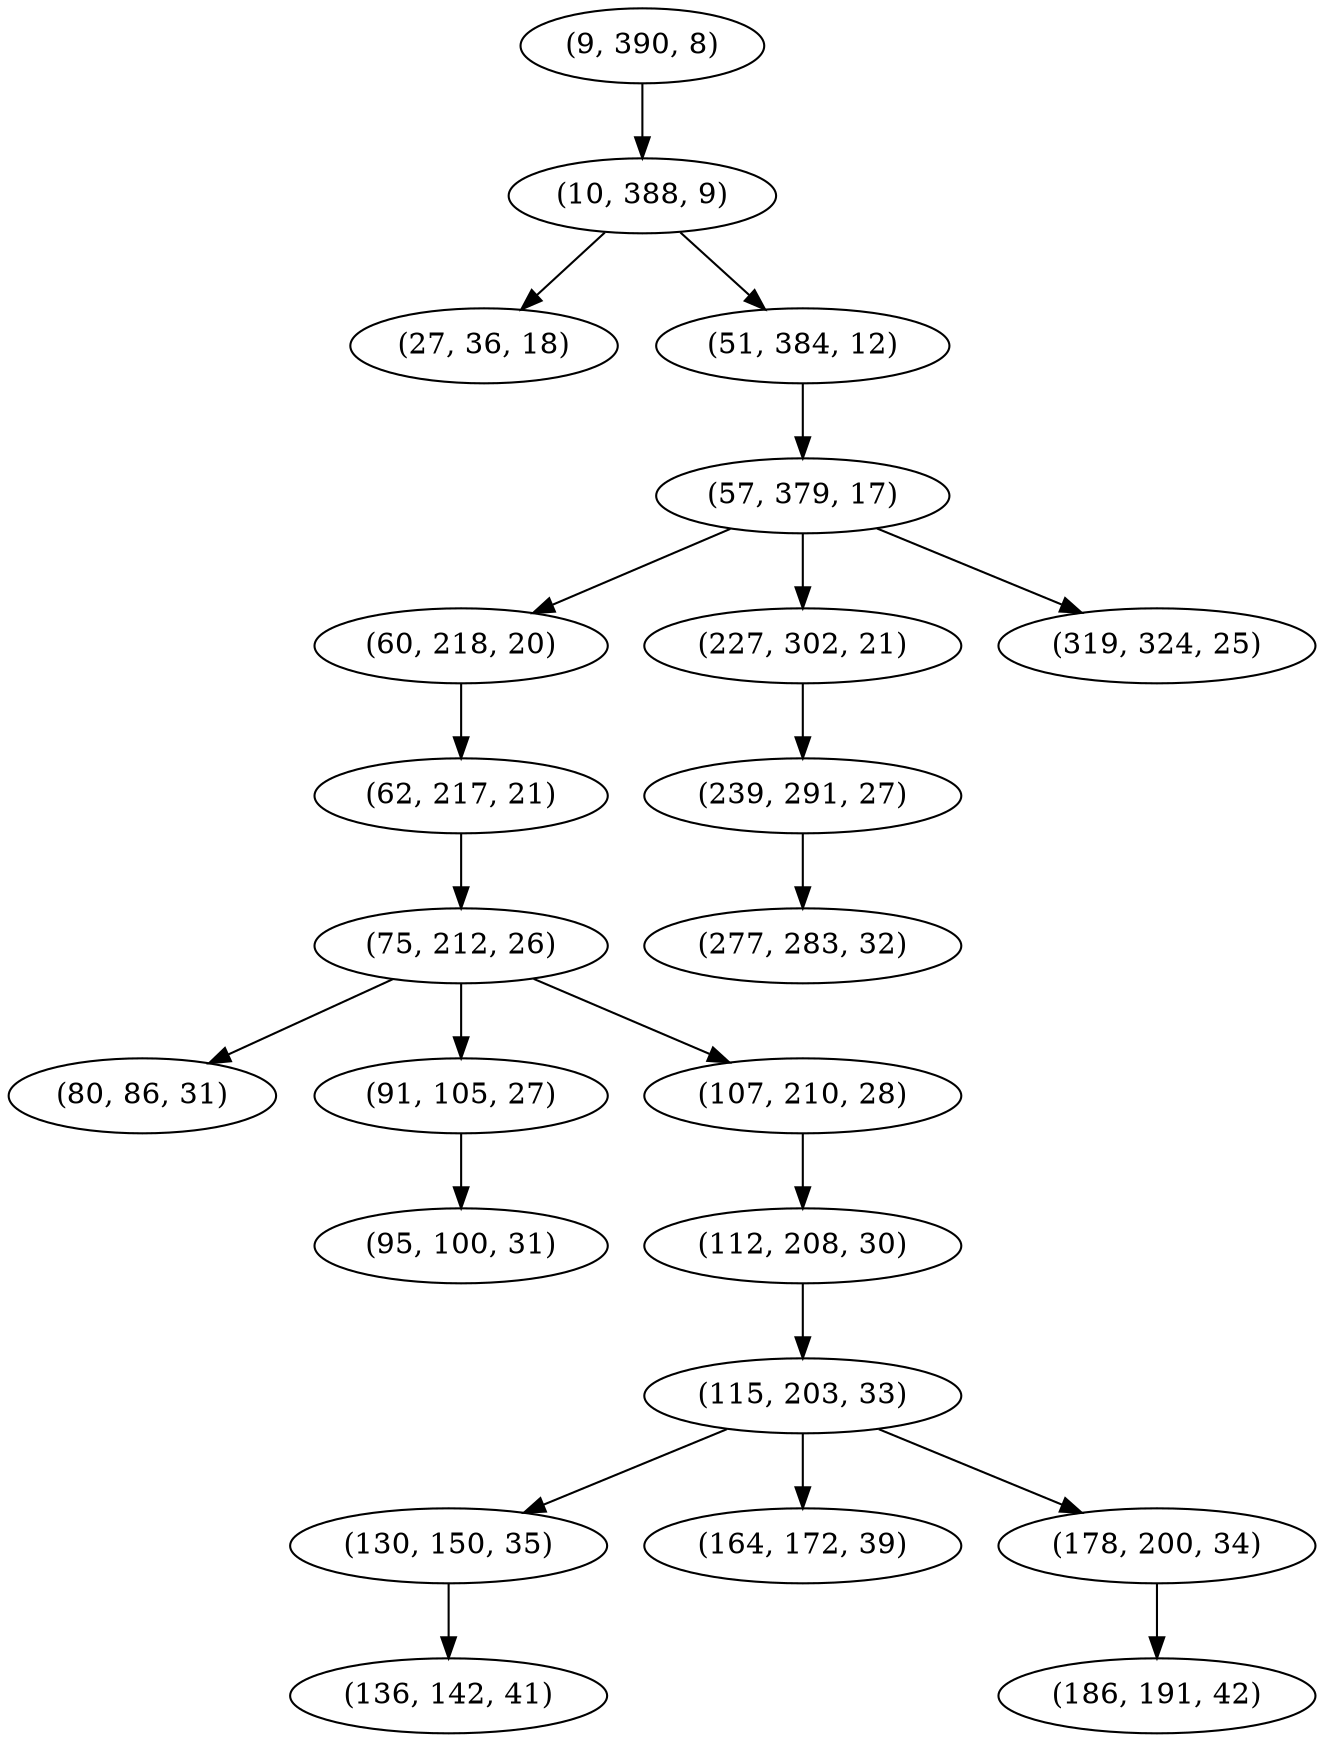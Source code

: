 digraph tree {
    "(9, 390, 8)";
    "(10, 388, 9)";
    "(27, 36, 18)";
    "(51, 384, 12)";
    "(57, 379, 17)";
    "(60, 218, 20)";
    "(62, 217, 21)";
    "(75, 212, 26)";
    "(80, 86, 31)";
    "(91, 105, 27)";
    "(95, 100, 31)";
    "(107, 210, 28)";
    "(112, 208, 30)";
    "(115, 203, 33)";
    "(130, 150, 35)";
    "(136, 142, 41)";
    "(164, 172, 39)";
    "(178, 200, 34)";
    "(186, 191, 42)";
    "(227, 302, 21)";
    "(239, 291, 27)";
    "(277, 283, 32)";
    "(319, 324, 25)";
    "(9, 390, 8)" -> "(10, 388, 9)";
    "(10, 388, 9)" -> "(27, 36, 18)";
    "(10, 388, 9)" -> "(51, 384, 12)";
    "(51, 384, 12)" -> "(57, 379, 17)";
    "(57, 379, 17)" -> "(60, 218, 20)";
    "(57, 379, 17)" -> "(227, 302, 21)";
    "(57, 379, 17)" -> "(319, 324, 25)";
    "(60, 218, 20)" -> "(62, 217, 21)";
    "(62, 217, 21)" -> "(75, 212, 26)";
    "(75, 212, 26)" -> "(80, 86, 31)";
    "(75, 212, 26)" -> "(91, 105, 27)";
    "(75, 212, 26)" -> "(107, 210, 28)";
    "(91, 105, 27)" -> "(95, 100, 31)";
    "(107, 210, 28)" -> "(112, 208, 30)";
    "(112, 208, 30)" -> "(115, 203, 33)";
    "(115, 203, 33)" -> "(130, 150, 35)";
    "(115, 203, 33)" -> "(164, 172, 39)";
    "(115, 203, 33)" -> "(178, 200, 34)";
    "(130, 150, 35)" -> "(136, 142, 41)";
    "(178, 200, 34)" -> "(186, 191, 42)";
    "(227, 302, 21)" -> "(239, 291, 27)";
    "(239, 291, 27)" -> "(277, 283, 32)";
}
